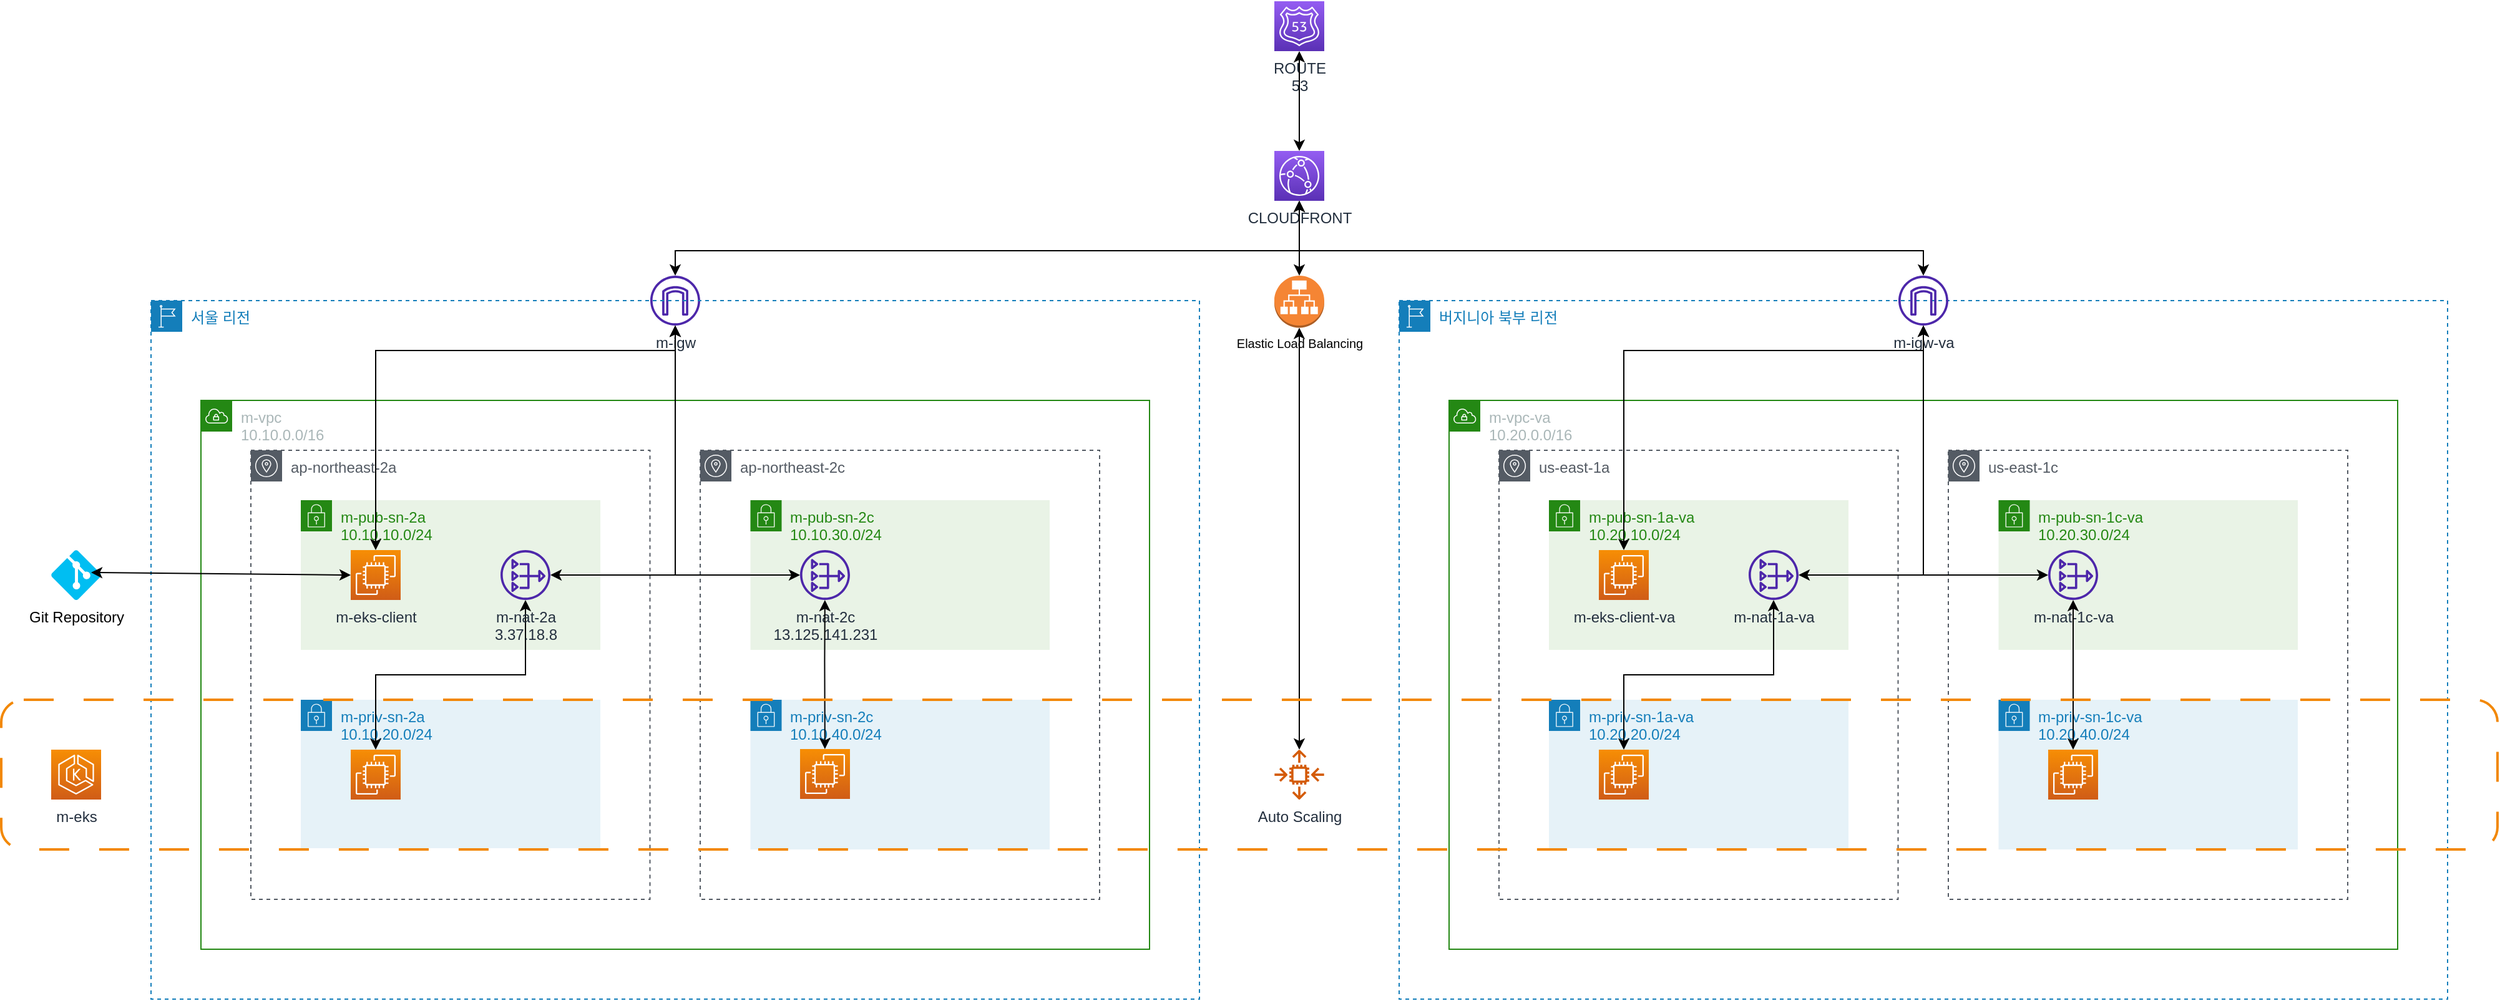 <mxfile version="20.8.20" type="github">
  <diagram id="Ht1M8jgEwFfnCIfOTk4-" name="Page-1">
    <mxGraphModel dx="2574" dy="1116" grid="1" gridSize="10" guides="1" tooltips="1" connect="1" arrows="1" fold="1" page="1" pageScale="1" pageWidth="500" pageHeight="80" math="0" shadow="0">
      <root>
        <mxCell id="0" />
        <mxCell id="1" parent="0" />
        <mxCell id="S6HyDGeCNXITSf1lsvY5-18" value="m-igw" style="sketch=0;outlineConnect=0;fontColor=#232F3E;gradientColor=none;fillColor=#4D27AA;strokeColor=none;dashed=0;verticalLabelPosition=bottom;verticalAlign=top;align=center;html=1;fontSize=12;fontStyle=0;aspect=fixed;pointerEvents=1;shape=mxgraph.aws4.internet_gateway;" parent="1" vertex="1">
          <mxGeometry x="520" y="220" width="40" height="40" as="geometry" />
        </mxCell>
        <mxCell id="-kjZyVQrHDy4FyDlELMd-82" value="ROUTE &lt;br&gt;53" style="sketch=0;points=[[0,0,0],[0.25,0,0],[0.5,0,0],[0.75,0,0],[1,0,0],[0,1,0],[0.25,1,0],[0.5,1,0],[0.75,1,0],[1,1,0],[0,0.25,0],[0,0.5,0],[0,0.75,0],[1,0.25,0],[1,0.5,0],[1,0.75,0]];outlineConnect=0;fontColor=#232F3E;gradientColor=#945DF2;gradientDirection=north;fillColor=#5A30B5;strokeColor=#ffffff;dashed=0;verticalLabelPosition=bottom;verticalAlign=top;align=center;html=1;fontSize=12;fontStyle=0;aspect=fixed;shape=mxgraph.aws4.resourceIcon;resIcon=mxgraph.aws4.route_53;" parent="1" vertex="1">
          <mxGeometry x="1020" width="40" height="40" as="geometry" />
        </mxCell>
        <mxCell id="-kjZyVQrHDy4FyDlELMd-83" value="CLOUDFRONT" style="sketch=0;points=[[0,0,0],[0.25,0,0],[0.5,0,0],[0.75,0,0],[1,0,0],[0,1,0],[0.25,1,0],[0.5,1,0],[0.75,1,0],[1,1,0],[0,0.25,0],[0,0.5,0],[0,0.75,0],[1,0.25,0],[1,0.5,0],[1,0.75,0]];outlineConnect=0;fontColor=#232F3E;gradientColor=#945DF2;gradientDirection=north;fillColor=#5A30B5;strokeColor=#ffffff;dashed=0;verticalLabelPosition=bottom;verticalAlign=top;align=center;html=1;fontSize=12;fontStyle=0;aspect=fixed;shape=mxgraph.aws4.resourceIcon;resIcon=mxgraph.aws4.cloudfront;" parent="1" vertex="1">
          <mxGeometry x="1020" y="119.97" width="40" height="40" as="geometry" />
        </mxCell>
        <mxCell id="-kjZyVQrHDy4FyDlELMd-84" value="" style="endArrow=classic;html=1;rounded=0;exitX=0.5;exitY=0;exitDx=0;exitDy=0;exitPerimeter=0;startArrow=classic;startFill=1;endFill=1;" parent="1" source="-kjZyVQrHDy4FyDlELMd-83" target="-kjZyVQrHDy4FyDlELMd-82" edge="1">
          <mxGeometry width="50" height="50" relative="1" as="geometry">
            <mxPoint x="1100" y="300" as="sourcePoint" />
            <mxPoint x="1100" y="200" as="targetPoint" />
          </mxGeometry>
        </mxCell>
        <mxCell id="Wk5UCBcTVKd0Tti-F2Iz-1" value="" style="endArrow=classic;startArrow=classic;html=1;rounded=0;entryX=0.5;entryY=1;entryDx=0;entryDy=0;entryPerimeter=0;" parent="1" source="S6HyDGeCNXITSf1lsvY5-18" target="-kjZyVQrHDy4FyDlELMd-83" edge="1">
          <mxGeometry width="50" height="50" relative="1" as="geometry">
            <mxPoint x="1100" y="450" as="sourcePoint" />
            <mxPoint x="1150" y="400" as="targetPoint" />
            <Array as="points">
              <mxPoint x="540" y="200" />
              <mxPoint x="1040" y="200" />
            </Array>
          </mxGeometry>
        </mxCell>
        <mxCell id="Wk5UCBcTVKd0Tti-F2Iz-2" value="" style="endArrow=classic;startArrow=classic;html=1;rounded=0;exitX=0.5;exitY=1;exitDx=0;exitDy=0;exitPerimeter=0;" parent="1" source="-kjZyVQrHDy4FyDlELMd-83" target="ZEOZU6cHf9Xsqpg2laXT-35" edge="1">
          <mxGeometry width="50" height="50" relative="1" as="geometry">
            <mxPoint x="1100" y="400" as="sourcePoint" />
            <mxPoint x="1150" y="400" as="targetPoint" />
            <Array as="points">
              <mxPoint x="1040" y="200" />
              <mxPoint x="1540" y="200" />
            </Array>
          </mxGeometry>
        </mxCell>
        <mxCell id="xhXk2Su8LS-yFUHmg_le-11" value="" style="group" parent="1" vertex="1" connectable="0">
          <mxGeometry x="120" y="240" width="1880" height="560" as="geometry" />
        </mxCell>
        <mxCell id="S6HyDGeCNXITSf1lsvY5-46" value="서울 리전" style="points=[[0,0],[0.25,0],[0.5,0],[0.75,0],[1,0],[1,0.25],[1,0.5],[1,0.75],[1,1],[0.75,1],[0.5,1],[0.25,1],[0,1],[0,0.75],[0,0.5],[0,0.25]];outlineConnect=0;gradientColor=none;html=1;whiteSpace=wrap;fontSize=12;fontStyle=0;container=0;pointerEvents=0;collapsible=0;recursiveResize=0;shape=mxgraph.aws4.group;grIcon=mxgraph.aws4.group_region;strokeColor=#147EBA;fillColor=none;verticalAlign=top;align=left;spacingLeft=30;fontColor=#147EBA;dashed=1;" parent="xhXk2Su8LS-yFUHmg_le-11" vertex="1">
          <mxGeometry width="840" height="560" as="geometry" />
        </mxCell>
        <mxCell id="xhXk2Su8LS-yFUHmg_le-5" value="" style="group" parent="xhXk2Su8LS-yFUHmg_le-11" vertex="1" connectable="0">
          <mxGeometry x="40" y="80" width="1840" height="440" as="geometry" />
        </mxCell>
        <mxCell id="ZEOZU6cHf9Xsqpg2laXT-9" value="m-vpc&lt;br&gt;10.10.0.0/16" style="points=[[0,0],[0.25,0],[0.5,0],[0.75,0],[1,0],[1,0.25],[1,0.5],[1,0.75],[1,1],[0.75,1],[0.5,1],[0.25,1],[0,1],[0,0.75],[0,0.5],[0,0.25]];outlineConnect=0;gradientColor=none;html=1;whiteSpace=wrap;fontSize=12;fontStyle=0;container=0;pointerEvents=0;collapsible=0;recursiveResize=0;shape=mxgraph.aws4.group;grIcon=mxgraph.aws4.group_vpc;strokeColor=#248814;fillColor=none;verticalAlign=top;align=left;spacingLeft=30;fontColor=#AAB7B8;dashed=0;" parent="xhXk2Su8LS-yFUHmg_le-5" vertex="1">
          <mxGeometry width="760" height="440" as="geometry" />
        </mxCell>
        <mxCell id="ZEOZU6cHf9Xsqpg2laXT-12" value="ap-northeast-2a" style="sketch=0;outlineConnect=0;gradientColor=none;html=1;whiteSpace=wrap;fontSize=12;fontStyle=0;shape=mxgraph.aws4.group;grIcon=mxgraph.aws4.group_availability_zone;strokeColor=#545B64;fillColor=none;verticalAlign=top;align=left;spacingLeft=30;fontColor=#545B64;dashed=1;movable=1;resizable=1;rotatable=1;deletable=1;editable=1;connectable=1;" parent="xhXk2Su8LS-yFUHmg_le-5" vertex="1">
          <mxGeometry x="40" y="40" width="319.75" height="360" as="geometry" />
        </mxCell>
        <mxCell id="ZEOZU6cHf9Xsqpg2laXT-19" value="m-pub-sn-2a&lt;br&gt;10.10.10.0/24" style="points=[[0,0],[0.25,0],[0.5,0],[0.75,0],[1,0],[1,0.25],[1,0.5],[1,0.75],[1,1],[0.75,1],[0.5,1],[0.25,1],[0,1],[0,0.75],[0,0.5],[0,0.25]];outlineConnect=0;gradientColor=none;html=1;whiteSpace=wrap;fontSize=12;fontStyle=0;container=1;pointerEvents=0;collapsible=0;recursiveResize=0;shape=mxgraph.aws4.group;grIcon=mxgraph.aws4.group_security_group;grStroke=0;strokeColor=#248814;fillColor=#E9F3E6;verticalAlign=top;align=left;spacingLeft=30;fontColor=#248814;dashed=0;" parent="xhXk2Su8LS-yFUHmg_le-5" vertex="1">
          <mxGeometry x="80" y="80" width="240" height="120" as="geometry" />
        </mxCell>
        <mxCell id="ZEOZU6cHf9Xsqpg2laXT-21" value="m-priv-sn-2a&lt;br&gt;10.10.20.0/24" style="points=[[0,0],[0.25,0],[0.5,0],[0.75,0],[1,0],[1,0.25],[1,0.5],[1,0.75],[1,1],[0.75,1],[0.5,1],[0.25,1],[0,1],[0,0.75],[0,0.5],[0,0.25]];outlineConnect=0;gradientColor=none;html=1;whiteSpace=wrap;fontSize=12;fontStyle=0;container=1;pointerEvents=0;collapsible=0;recursiveResize=0;shape=mxgraph.aws4.group;grIcon=mxgraph.aws4.group_security_group;grStroke=0;strokeColor=#147EBA;fillColor=#E6F2F8;verticalAlign=top;align=left;spacingLeft=30;fontColor=#147EBA;dashed=0;" parent="xhXk2Su8LS-yFUHmg_le-5" vertex="1">
          <mxGeometry x="80" y="240" width="240" height="119" as="geometry" />
        </mxCell>
        <mxCell id="ZEOZU6cHf9Xsqpg2laXT-16" value="ap-northeast-2c" style="sketch=0;outlineConnect=0;gradientColor=none;html=1;whiteSpace=wrap;fontSize=12;fontStyle=0;shape=mxgraph.aws4.group;grIcon=mxgraph.aws4.group_availability_zone;strokeColor=#545B64;fillColor=none;verticalAlign=top;align=left;spacingLeft=30;fontColor=#545B64;dashed=1;movable=1;resizable=1;rotatable=1;deletable=1;editable=1;connectable=1;" parent="xhXk2Su8LS-yFUHmg_le-5" vertex="1">
          <mxGeometry x="400" y="40" width="320" height="360" as="geometry" />
        </mxCell>
        <mxCell id="ZEOZU6cHf9Xsqpg2laXT-23" value="m-priv-sn-2c&lt;br&gt;10.10.40.0/24" style="points=[[0,0],[0.25,0],[0.5,0],[0.75,0],[1,0],[1,0.25],[1,0.5],[1,0.75],[1,1],[0.75,1],[0.5,1],[0.25,1],[0,1],[0,0.75],[0,0.5],[0,0.25]];outlineConnect=0;gradientColor=none;html=1;whiteSpace=wrap;fontSize=12;fontStyle=0;container=1;pointerEvents=0;collapsible=0;recursiveResize=0;shape=mxgraph.aws4.group;grIcon=mxgraph.aws4.group_security_group;grStroke=0;strokeColor=#147EBA;fillColor=#E6F2F8;verticalAlign=top;align=left;spacingLeft=30;fontColor=#147EBA;dashed=0;" parent="xhXk2Su8LS-yFUHmg_le-5" vertex="1">
          <mxGeometry x="440.25" y="240" width="239.75" height="120" as="geometry" />
        </mxCell>
        <mxCell id="S6HyDGeCNXITSf1lsvY5-36" value="m-pub-sn-2c&lt;br&gt;10.10.30.0/24" style="points=[[0,0],[0.25,0],[0.5,0],[0.75,0],[1,0],[1,0.25],[1,0.5],[1,0.75],[1,1],[0.75,1],[0.5,1],[0.25,1],[0,1],[0,0.75],[0,0.5],[0,0.25]];outlineConnect=0;gradientColor=none;html=1;whiteSpace=wrap;fontSize=12;fontStyle=0;container=1;pointerEvents=0;collapsible=0;recursiveResize=0;shape=mxgraph.aws4.group;grIcon=mxgraph.aws4.group_security_group;grStroke=0;strokeColor=#248814;fillColor=#E9F3E6;verticalAlign=top;align=left;spacingLeft=30;fontColor=#248814;dashed=0;" parent="xhXk2Su8LS-yFUHmg_le-5" vertex="1">
          <mxGeometry x="440.25" y="80" width="239.75" height="120" as="geometry" />
        </mxCell>
        <mxCell id="xhXk2Su8LS-yFUHmg_le-36" value="" style="endArrow=classic;startArrow=classic;html=1;rounded=0;fontSize=10;fontColor=#000000;" parent="xhXk2Su8LS-yFUHmg_le-5" source="xhXk2Su8LS-yFUHmg_le-29" target="ZEOZU6cHf9Xsqpg2laXT-28" edge="1">
          <mxGeometry width="50" height="50" relative="1" as="geometry">
            <mxPoint x="530" y="180" as="sourcePoint" />
            <mxPoint x="580" y="130" as="targetPoint" />
            <Array as="points">
              <mxPoint x="140" y="220" />
              <mxPoint x="260" y="220" />
            </Array>
          </mxGeometry>
        </mxCell>
        <mxCell id="xhXk2Su8LS-yFUHmg_le-29" value="" style="sketch=0;points=[[0,0,0],[0.25,0,0],[0.5,0,0],[0.75,0,0],[1,0,0],[0,1,0],[0.25,1,0],[0.5,1,0],[0.75,1,0],[1,1,0],[0,0.25,0],[0,0.5,0],[0,0.75,0],[1,0.25,0],[1,0.5,0],[1,0.75,0]];outlineConnect=0;fontColor=#232F3E;gradientColor=#F78E04;gradientDirection=north;fillColor=#D05C17;strokeColor=#ffffff;dashed=0;verticalLabelPosition=bottom;verticalAlign=top;align=center;html=1;fontSize=12;fontStyle=0;aspect=fixed;shape=mxgraph.aws4.resourceIcon;resIcon=mxgraph.aws4.ec2;" parent="xhXk2Su8LS-yFUHmg_le-5" vertex="1">
          <mxGeometry x="120" y="280" width="40" height="40" as="geometry" />
        </mxCell>
        <mxCell id="xhXk2Su8LS-yFUHmg_le-30" value="" style="sketch=0;points=[[0,0,0],[0.25,0,0],[0.5,0,0],[0.75,0,0],[1,0,0],[0,1,0],[0.25,1,0],[0.5,1,0],[0.75,1,0],[1,1,0],[0,0.25,0],[0,0.5,0],[0,0.75,0],[1,0.25,0],[1,0.5,0],[1,0.75,0]];outlineConnect=0;fontColor=#232F3E;gradientColor=#F78E04;gradientDirection=north;fillColor=#D05C17;strokeColor=#ffffff;dashed=0;verticalLabelPosition=bottom;verticalAlign=top;align=center;html=1;fontSize=12;fontStyle=0;aspect=fixed;shape=mxgraph.aws4.resourceIcon;resIcon=mxgraph.aws4.ec2;" parent="xhXk2Su8LS-yFUHmg_le-5" vertex="1">
          <mxGeometry x="480" y="279.5" width="40" height="40" as="geometry" />
        </mxCell>
        <mxCell id="S6HyDGeCNXITSf1lsvY5-37" value="m-nat-2c&lt;br&gt;13.125.141.231" style="sketch=0;outlineConnect=0;fontColor=#232F3E;gradientColor=none;fillColor=#4D27AA;strokeColor=none;dashed=0;verticalLabelPosition=bottom;verticalAlign=top;align=center;html=1;fontSize=12;fontStyle=0;aspect=fixed;pointerEvents=1;shape=mxgraph.aws4.nat_gateway;labelBackgroundColor=none;" parent="xhXk2Su8LS-yFUHmg_le-5" vertex="1">
          <mxGeometry x="480" y="120" width="40" height="40" as="geometry" />
        </mxCell>
        <mxCell id="xhXk2Su8LS-yFUHmg_le-38" value="" style="endArrow=classic;startArrow=classic;html=1;rounded=0;fontSize=10;fontColor=#000000;" parent="xhXk2Su8LS-yFUHmg_le-5" source="xhXk2Su8LS-yFUHmg_le-30" target="S6HyDGeCNXITSf1lsvY5-37" edge="1">
          <mxGeometry width="50" height="50" relative="1" as="geometry">
            <mxPoint x="499.7" y="279.5" as="sourcePoint" />
            <mxPoint x="499.7" y="159.5" as="targetPoint" />
            <Array as="points">
              <mxPoint x="499.7" y="209.5" />
            </Array>
          </mxGeometry>
        </mxCell>
        <mxCell id="xhXk2Su8LS-yFUHmg_le-45" value="m-eks-client" style="sketch=0;points=[[0,0,0],[0.25,0,0],[0.5,0,0],[0.75,0,0],[1,0,0],[0,1,0],[0.25,1,0],[0.5,1,0],[0.75,1,0],[1,1,0],[0,0.25,0],[0,0.5,0],[0,0.75,0],[1,0.25,0],[1,0.5,0],[1,0.75,0]];outlineConnect=0;fontColor=#232F3E;gradientColor=#F78E04;gradientDirection=north;fillColor=#D05C17;strokeColor=#ffffff;dashed=0;verticalLabelPosition=bottom;verticalAlign=top;align=center;html=1;fontSize=12;fontStyle=0;aspect=fixed;shape=mxgraph.aws4.resourceIcon;resIcon=mxgraph.aws4.ec2;rounded=1;dashPattern=12 12;labelBackgroundColor=none;strokeWidth=2;" parent="xhXk2Su8LS-yFUHmg_le-5" vertex="1">
          <mxGeometry x="120" y="120" width="40" height="40" as="geometry" />
        </mxCell>
        <mxCell id="ZEOZU6cHf9Xsqpg2laXT-28" value="m-nat-2a&lt;br&gt;3.37.18.8" style="sketch=0;outlineConnect=0;fontColor=#232F3E;gradientColor=none;fillColor=#4D27AA;strokeColor=none;dashed=0;verticalLabelPosition=bottom;verticalAlign=top;align=center;html=1;fontSize=12;fontStyle=0;aspect=fixed;pointerEvents=1;shape=mxgraph.aws4.nat_gateway;labelBackgroundColor=none;" parent="xhXk2Su8LS-yFUHmg_le-5" vertex="1">
          <mxGeometry x="240" y="120" width="40" height="40" as="geometry" />
        </mxCell>
        <mxCell id="xhXk2Su8LS-yFUHmg_le-13" value="" style="group" parent="1" vertex="1" connectable="0">
          <mxGeometry x="1120" y="240" width="840" height="560" as="geometry" />
        </mxCell>
        <mxCell id="xhXk2Su8LS-yFUHmg_le-14" value="버지니아 북부 리전" style="points=[[0,0],[0.25,0],[0.5,0],[0.75,0],[1,0],[1,0.25],[1,0.5],[1,0.75],[1,1],[0.75,1],[0.5,1],[0.25,1],[0,1],[0,0.75],[0,0.5],[0,0.25]];outlineConnect=0;gradientColor=none;html=1;whiteSpace=wrap;fontSize=12;fontStyle=0;container=0;pointerEvents=0;collapsible=0;recursiveResize=0;shape=mxgraph.aws4.group;grIcon=mxgraph.aws4.group_region;strokeColor=#147EBA;fillColor=none;verticalAlign=top;align=left;spacingLeft=30;fontColor=#147EBA;dashed=1;" parent="xhXk2Su8LS-yFUHmg_le-13" vertex="1">
          <mxGeometry width="840" height="560" as="geometry" />
        </mxCell>
        <mxCell id="xhXk2Su8LS-yFUHmg_le-15" value="" style="group" parent="xhXk2Su8LS-yFUHmg_le-13" vertex="1" connectable="0">
          <mxGeometry x="40" y="80" width="760" height="440" as="geometry" />
        </mxCell>
        <mxCell id="xhXk2Su8LS-yFUHmg_le-16" value="m-vpc-va&lt;br&gt;10.20.0.0/16" style="points=[[0,0],[0.25,0],[0.5,0],[0.75,0],[1,0],[1,0.25],[1,0.5],[1,0.75],[1,1],[0.75,1],[0.5,1],[0.25,1],[0,1],[0,0.75],[0,0.5],[0,0.25]];outlineConnect=0;gradientColor=none;html=1;whiteSpace=wrap;fontSize=12;fontStyle=0;container=0;pointerEvents=0;collapsible=0;recursiveResize=0;shape=mxgraph.aws4.group;grIcon=mxgraph.aws4.group_vpc;strokeColor=#248814;fillColor=none;verticalAlign=top;align=left;spacingLeft=30;fontColor=#AAB7B8;dashed=0;" parent="xhXk2Su8LS-yFUHmg_le-15" vertex="1">
          <mxGeometry width="760" height="440" as="geometry" />
        </mxCell>
        <mxCell id="xhXk2Su8LS-yFUHmg_le-17" value="us-east-1a" style="sketch=0;outlineConnect=0;gradientColor=none;html=1;whiteSpace=wrap;fontSize=12;fontStyle=0;shape=mxgraph.aws4.group;grIcon=mxgraph.aws4.group_availability_zone;strokeColor=#545B64;fillColor=none;verticalAlign=top;align=left;spacingLeft=30;fontColor=#545B64;dashed=1;movable=1;resizable=1;rotatable=1;deletable=1;editable=1;connectable=1;" parent="xhXk2Su8LS-yFUHmg_le-15" vertex="1">
          <mxGeometry x="40" y="40" width="319.75" height="360" as="geometry" />
        </mxCell>
        <mxCell id="xhXk2Su8LS-yFUHmg_le-18" value="m-pub-sn-1a-va&lt;br&gt;10.20.10.0/24" style="points=[[0,0],[0.25,0],[0.5,0],[0.75,0],[1,0],[1,0.25],[1,0.5],[1,0.75],[1,1],[0.75,1],[0.5,1],[0.25,1],[0,1],[0,0.75],[0,0.5],[0,0.25]];outlineConnect=0;gradientColor=none;html=1;whiteSpace=wrap;fontSize=12;fontStyle=0;container=1;pointerEvents=0;collapsible=0;recursiveResize=0;shape=mxgraph.aws4.group;grIcon=mxgraph.aws4.group_security_group;grStroke=0;strokeColor=#248814;fillColor=#E9F3E6;verticalAlign=top;align=left;spacingLeft=30;fontColor=#248814;dashed=0;" parent="xhXk2Su8LS-yFUHmg_le-15" vertex="1">
          <mxGeometry x="80" y="80" width="240" height="120" as="geometry" />
        </mxCell>
        <mxCell id="xhXk2Su8LS-yFUHmg_le-20" value="m-priv-sn-1a-va&lt;br&gt;10.20.20.0/24" style="points=[[0,0],[0.25,0],[0.5,0],[0.75,0],[1,0],[1,0.25],[1,0.5],[1,0.75],[1,1],[0.75,1],[0.5,1],[0.25,1],[0,1],[0,0.75],[0,0.5],[0,0.25]];outlineConnect=0;gradientColor=none;html=1;whiteSpace=wrap;fontSize=12;fontStyle=0;container=1;pointerEvents=0;collapsible=0;recursiveResize=0;shape=mxgraph.aws4.group;grIcon=mxgraph.aws4.group_security_group;grStroke=0;strokeColor=#147EBA;fillColor=#E6F2F8;verticalAlign=top;align=left;spacingLeft=30;fontColor=#147EBA;dashed=0;" parent="xhXk2Su8LS-yFUHmg_le-15" vertex="1">
          <mxGeometry x="80" y="240" width="240" height="119" as="geometry" />
        </mxCell>
        <mxCell id="xhXk2Su8LS-yFUHmg_le-21" value="us-east-1c" style="sketch=0;outlineConnect=0;gradientColor=none;html=1;whiteSpace=wrap;fontSize=12;fontStyle=0;shape=mxgraph.aws4.group;grIcon=mxgraph.aws4.group_availability_zone;strokeColor=#545B64;fillColor=none;verticalAlign=top;align=left;spacingLeft=30;fontColor=#545B64;dashed=1;movable=1;resizable=1;rotatable=1;deletable=1;editable=1;connectable=1;" parent="xhXk2Su8LS-yFUHmg_le-15" vertex="1">
          <mxGeometry x="400" y="40" width="320" height="360" as="geometry" />
        </mxCell>
        <mxCell id="xhXk2Su8LS-yFUHmg_le-22" value="m-priv-sn-1c-va&lt;br&gt;10.20.40.0/24" style="points=[[0,0],[0.25,0],[0.5,0],[0.75,0],[1,0],[1,0.25],[1,0.5],[1,0.75],[1,1],[0.75,1],[0.5,1],[0.25,1],[0,1],[0,0.75],[0,0.5],[0,0.25]];outlineConnect=0;gradientColor=none;html=1;whiteSpace=wrap;fontSize=12;fontStyle=0;container=1;pointerEvents=0;collapsible=0;recursiveResize=0;shape=mxgraph.aws4.group;grIcon=mxgraph.aws4.group_security_group;grStroke=0;strokeColor=#147EBA;fillColor=#E6F2F8;verticalAlign=top;align=left;spacingLeft=30;fontColor=#147EBA;dashed=0;" parent="xhXk2Su8LS-yFUHmg_le-15" vertex="1">
          <mxGeometry x="440.25" y="240" width="239.75" height="120" as="geometry" />
        </mxCell>
        <mxCell id="xhXk2Su8LS-yFUHmg_le-23" value="m-pub-sn-1c-va&lt;br&gt;10.20.30.0/24" style="points=[[0,0],[0.25,0],[0.5,0],[0.75,0],[1,0],[1,0.25],[1,0.5],[1,0.75],[1,1],[0.75,1],[0.5,1],[0.25,1],[0,1],[0,0.75],[0,0.5],[0,0.25]];outlineConnect=0;gradientColor=none;html=1;whiteSpace=wrap;fontSize=12;fontStyle=0;container=1;pointerEvents=0;collapsible=0;recursiveResize=0;shape=mxgraph.aws4.group;grIcon=mxgraph.aws4.group_security_group;grStroke=0;strokeColor=#248814;fillColor=#E9F3E6;verticalAlign=top;align=left;spacingLeft=30;fontColor=#248814;dashed=0;" parent="xhXk2Su8LS-yFUHmg_le-15" vertex="1">
          <mxGeometry x="440.25" y="80" width="239.75" height="120" as="geometry" />
        </mxCell>
        <mxCell id="xhXk2Su8LS-yFUHmg_le-24" value="m-nat-1c-va" style="sketch=0;outlineConnect=0;fontColor=#232F3E;gradientColor=none;fillColor=#4D27AA;strokeColor=none;dashed=0;verticalLabelPosition=bottom;verticalAlign=top;align=center;html=1;fontSize=12;fontStyle=0;aspect=fixed;pointerEvents=1;shape=mxgraph.aws4.nat_gateway;" parent="xhXk2Su8LS-yFUHmg_le-15" vertex="1">
          <mxGeometry x="480" y="120" width="40" height="40" as="geometry" />
        </mxCell>
        <mxCell id="xhXk2Su8LS-yFUHmg_le-31" value="" style="sketch=0;points=[[0,0,0],[0.25,0,0],[0.5,0,0],[0.75,0,0],[1,0,0],[0,1,0],[0.25,1,0],[0.5,1,0],[0.75,1,0],[1,1,0],[0,0.25,0],[0,0.5,0],[0,0.75,0],[1,0.25,0],[1,0.5,0],[1,0.75,0]];outlineConnect=0;fontColor=#232F3E;gradientColor=#F78E04;gradientDirection=north;fillColor=#D05C17;strokeColor=#ffffff;dashed=0;verticalLabelPosition=bottom;verticalAlign=top;align=center;html=1;fontSize=12;fontStyle=0;aspect=fixed;shape=mxgraph.aws4.resourceIcon;resIcon=mxgraph.aws4.ec2;" parent="xhXk2Su8LS-yFUHmg_le-15" vertex="1">
          <mxGeometry x="120" y="280" width="40" height="40" as="geometry" />
        </mxCell>
        <mxCell id="xhXk2Su8LS-yFUHmg_le-32" value="" style="sketch=0;points=[[0,0,0],[0.25,0,0],[0.5,0,0],[0.75,0,0],[1,0,0],[0,1,0],[0.25,1,0],[0.5,1,0],[0.75,1,0],[1,1,0],[0,0.25,0],[0,0.5,0],[0,0.75,0],[1,0.25,0],[1,0.5,0],[1,0.75,0]];outlineConnect=0;fontColor=#232F3E;gradientColor=#F78E04;gradientDirection=north;fillColor=#D05C17;strokeColor=#ffffff;dashed=0;verticalLabelPosition=bottom;verticalAlign=top;align=center;html=1;fontSize=12;fontStyle=0;aspect=fixed;shape=mxgraph.aws4.resourceIcon;resIcon=mxgraph.aws4.ec2;" parent="xhXk2Su8LS-yFUHmg_le-15" vertex="1">
          <mxGeometry x="480" y="280" width="40" height="40" as="geometry" />
        </mxCell>
        <mxCell id="xhXk2Su8LS-yFUHmg_le-39" value="" style="endArrow=classic;startArrow=classic;html=1;rounded=0;fontSize=10;fontColor=#000000;exitX=0.5;exitY=0;exitDx=0;exitDy=0;exitPerimeter=0;" parent="xhXk2Su8LS-yFUHmg_le-15" source="xhXk2Su8LS-yFUHmg_le-31" target="xhXk2Su8LS-yFUHmg_le-19" edge="1">
          <mxGeometry width="50" height="50" relative="1" as="geometry">
            <mxPoint x="80" y="270" as="sourcePoint" />
            <mxPoint x="80" y="150" as="targetPoint" />
            <Array as="points">
              <mxPoint x="140" y="220" />
              <mxPoint x="260" y="220" />
            </Array>
          </mxGeometry>
        </mxCell>
        <mxCell id="xhXk2Su8LS-yFUHmg_le-40" value="" style="endArrow=classic;startArrow=classic;html=1;rounded=0;fontSize=10;fontColor=#000000;" parent="xhXk2Su8LS-yFUHmg_le-15" source="xhXk2Su8LS-yFUHmg_le-32" target="xhXk2Su8LS-yFUHmg_le-24" edge="1">
          <mxGeometry width="50" height="50" relative="1" as="geometry">
            <mxPoint x="500" y="280" as="sourcePoint" />
            <mxPoint x="499.7" y="170" as="targetPoint" />
            <Array as="points" />
          </mxGeometry>
        </mxCell>
        <mxCell id="xhXk2Su8LS-yFUHmg_le-19" value="m-nat-1a-va" style="sketch=0;outlineConnect=0;fontColor=#232F3E;gradientColor=none;fillColor=#4D27AA;strokeColor=none;dashed=0;verticalLabelPosition=bottom;verticalAlign=top;align=center;html=1;fontSize=12;fontStyle=0;aspect=fixed;pointerEvents=1;shape=mxgraph.aws4.nat_gateway;" parent="xhXk2Su8LS-yFUHmg_le-15" vertex="1">
          <mxGeometry x="240" y="120" width="40" height="40" as="geometry" />
        </mxCell>
        <mxCell id="_HjnPCFLrv-jrtHSUNrY-5" value="m-eks-client-va" style="sketch=0;points=[[0,0,0],[0.25,0,0],[0.5,0,0],[0.75,0,0],[1,0,0],[0,1,0],[0.25,1,0],[0.5,1,0],[0.75,1,0],[1,1,0],[0,0.25,0],[0,0.5,0],[0,0.75,0],[1,0.25,0],[1,0.5,0],[1,0.75,0]];outlineConnect=0;fontColor=#232F3E;gradientColor=#F78E04;gradientDirection=north;fillColor=#D05C17;strokeColor=#ffffff;dashed=0;verticalLabelPosition=bottom;verticalAlign=top;align=center;html=1;fontSize=12;fontStyle=0;aspect=fixed;shape=mxgraph.aws4.resourceIcon;resIcon=mxgraph.aws4.ec2;rounded=1;dashPattern=12 12;labelBackgroundColor=none;strokeWidth=2;" vertex="1" parent="xhXk2Su8LS-yFUHmg_le-15">
          <mxGeometry x="120" y="120" width="40" height="40" as="geometry" />
        </mxCell>
        <mxCell id="xhXk2Su8LS-yFUHmg_le-25" value="" style="endArrow=classic;startArrow=classic;html=1;rounded=0;" parent="xhXk2Su8LS-yFUHmg_le-13" source="xhXk2Su8LS-yFUHmg_le-19" target="ZEOZU6cHf9Xsqpg2laXT-35" edge="1">
          <mxGeometry width="50" height="50" relative="1" as="geometry">
            <mxPoint x="590" y="220" as="sourcePoint" />
            <mxPoint x="640" y="170" as="targetPoint" />
            <Array as="points">
              <mxPoint x="420" y="220" />
            </Array>
          </mxGeometry>
        </mxCell>
        <mxCell id="xhXk2Su8LS-yFUHmg_le-26" value="" style="endArrow=classic;startArrow=classic;html=1;rounded=0;" parent="xhXk2Su8LS-yFUHmg_le-13" source="xhXk2Su8LS-yFUHmg_le-24" target="ZEOZU6cHf9Xsqpg2laXT-35" edge="1">
          <mxGeometry width="50" height="50" relative="1" as="geometry">
            <mxPoint x="590" y="150" as="sourcePoint" />
            <mxPoint x="640" y="100" as="targetPoint" />
            <Array as="points">
              <mxPoint x="420" y="220" />
            </Array>
          </mxGeometry>
        </mxCell>
        <mxCell id="ZEOZU6cHf9Xsqpg2laXT-35" value="m-igw-va" style="sketch=0;outlineConnect=0;fontColor=#232F3E;gradientColor=none;fillColor=#4D27AA;strokeColor=none;dashed=0;verticalLabelPosition=bottom;verticalAlign=top;align=center;html=1;fontSize=12;fontStyle=0;aspect=fixed;pointerEvents=1;shape=mxgraph.aws4.internet_gateway;" parent="xhXk2Su8LS-yFUHmg_le-13" vertex="1">
          <mxGeometry x="400" y="-20" width="40" height="40" as="geometry" />
        </mxCell>
        <mxCell id="_HjnPCFLrv-jrtHSUNrY-6" value="" style="endArrow=classic;startArrow=classic;html=1;rounded=0;" edge="1" parent="xhXk2Su8LS-yFUHmg_le-13" source="_HjnPCFLrv-jrtHSUNrY-5" target="ZEOZU6cHf9Xsqpg2laXT-35">
          <mxGeometry width="50" height="50" relative="1" as="geometry">
            <mxPoint x="210" y="140" as="sourcePoint" />
            <mxPoint x="260" y="90" as="targetPoint" />
            <Array as="points">
              <mxPoint x="180" y="40" />
              <mxPoint x="420" y="40" />
            </Array>
          </mxGeometry>
        </mxCell>
        <mxCell id="xhXk2Su8LS-yFUHmg_le-28" value="m-eks" style="sketch=0;points=[[0,0,0],[0.25,0,0],[0.5,0,0],[0.75,0,0],[1,0,0],[0,1,0],[0.25,1,0],[0.5,1,0],[0.75,1,0],[1,1,0],[0,0.25,0],[0,0.5,0],[0,0.75,0],[1,0.25,0],[1,0.5,0],[1,0.75,0]];outlineConnect=0;fontColor=#232F3E;gradientColor=#F78E04;gradientDirection=north;fillColor=#D05C17;strokeColor=#ffffff;dashed=0;verticalLabelPosition=bottom;verticalAlign=top;align=center;html=1;fontSize=12;fontStyle=0;aspect=fixed;shape=mxgraph.aws4.resourceIcon;resIcon=mxgraph.aws4.eks;" parent="1" vertex="1">
          <mxGeometry x="40" y="600" width="40" height="40" as="geometry" />
        </mxCell>
        <mxCell id="xhXk2Su8LS-yFUHmg_le-8" value="" style="endArrow=classic;startArrow=classic;html=1;rounded=0;entryX=0.5;entryY=1;entryDx=0;entryDy=0;entryPerimeter=0;" parent="1" source="S6HyDGeCNXITSf1lsvY5-37" target="S6HyDGeCNXITSf1lsvY5-18" edge="1">
          <mxGeometry width="50" height="50" relative="1" as="geometry">
            <mxPoint x="710" y="390" as="sourcePoint" />
            <mxPoint x="760" y="340" as="targetPoint" />
            <Array as="points">
              <mxPoint x="540" y="460" />
            </Array>
          </mxGeometry>
        </mxCell>
        <mxCell id="xhXk2Su8LS-yFUHmg_le-6" value="" style="endArrow=classic;startArrow=classic;html=1;rounded=0;" parent="1" source="ZEOZU6cHf9Xsqpg2laXT-28" target="S6HyDGeCNXITSf1lsvY5-18" edge="1">
          <mxGeometry width="50" height="50" relative="1" as="geometry">
            <mxPoint x="630" y="481.5" as="sourcePoint" />
            <mxPoint x="680" y="431.5" as="targetPoint" />
            <Array as="points">
              <mxPoint x="540" y="460" />
            </Array>
          </mxGeometry>
        </mxCell>
        <mxCell id="xhXk2Su8LS-yFUHmg_le-41" value="Auto Scaling" style="sketch=0;outlineConnect=0;fontColor=#232F3E;gradientColor=none;fillColor=#D45B07;strokeColor=none;dashed=0;verticalLabelPosition=bottom;verticalAlign=top;align=center;html=1;fontSize=12;fontStyle=0;aspect=fixed;pointerEvents=1;shape=mxgraph.aws4.auto_scaling2;rounded=1;dashPattern=12 12;strokeWidth=2;" parent="1" vertex="1">
          <mxGeometry x="1020" y="600" width="40" height="40" as="geometry" />
        </mxCell>
        <mxCell id="xhXk2Su8LS-yFUHmg_le-43" value="" style="endArrow=classic;startArrow=classic;html=1;rounded=0;fontSize=10;fontColor=#000000;entryX=0.5;entryY=0;entryDx=0;entryDy=0;entryPerimeter=0;" parent="1" source="-kjZyVQrHDy4FyDlELMd-83" target="xhXk2Su8LS-yFUHmg_le-42" edge="1">
          <mxGeometry width="50" height="50" relative="1" as="geometry">
            <mxPoint x="930" y="460" as="sourcePoint" />
            <mxPoint x="980" y="410" as="targetPoint" />
          </mxGeometry>
        </mxCell>
        <mxCell id="xhXk2Su8LS-yFUHmg_le-44" value="" style="endArrow=classic;startArrow=classic;html=1;rounded=0;fontSize=10;fontColor=#000000;" parent="1" source="xhXk2Su8LS-yFUHmg_le-41" target="xhXk2Su8LS-yFUHmg_le-42" edge="1">
          <mxGeometry width="50" height="50" relative="1" as="geometry">
            <mxPoint x="930" y="460" as="sourcePoint" />
            <mxPoint x="980" y="410" as="targetPoint" />
          </mxGeometry>
        </mxCell>
        <mxCell id="xhXk2Su8LS-yFUHmg_le-46" value="" style="endArrow=classic;startArrow=classic;html=1;rounded=0;fontSize=10;fontColor=#000000;" parent="1" source="xhXk2Su8LS-yFUHmg_le-45" edge="1">
          <mxGeometry width="50" height="50" relative="1" as="geometry">
            <mxPoint x="390" y="480" as="sourcePoint" />
            <mxPoint x="540" y="260" as="targetPoint" />
            <Array as="points">
              <mxPoint x="300" y="280" />
              <mxPoint x="540" y="280" />
            </Array>
          </mxGeometry>
        </mxCell>
        <mxCell id="vQQMjNpMQaHx_1Joub-j-1" value="Git Repository" style="verticalLabelPosition=bottom;html=1;verticalAlign=top;align=center;strokeColor=none;fillColor=#00BEF2;shape=mxgraph.azure.git_repository;aspect=fixed;" parent="1" vertex="1">
          <mxGeometry x="40" y="440" width="40" height="40" as="geometry" />
        </mxCell>
        <mxCell id="vQQMjNpMQaHx_1Joub-j-4" value="" style="endArrow=classic;startArrow=classic;html=1;rounded=0;entryX=0.8;entryY=0.45;entryDx=0;entryDy=0;entryPerimeter=0;exitX=0;exitY=0.5;exitDx=0;exitDy=0;exitPerimeter=0;" parent="1" source="xhXk2Su8LS-yFUHmg_le-45" target="vQQMjNpMQaHx_1Joub-j-1" edge="1">
          <mxGeometry width="50" height="50" relative="1" as="geometry">
            <mxPoint x="280" y="590" as="sourcePoint" />
            <mxPoint x="330" y="540" as="targetPoint" />
          </mxGeometry>
        </mxCell>
        <mxCell id="xhXk2Su8LS-yFUHmg_le-42" value="Elastic Load Balancing" style="outlineConnect=0;dashed=0;verticalLabelPosition=bottom;verticalAlign=top;align=center;html=1;shape=mxgraph.aws3.application_load_balancer;fillColor=#F58534;gradientColor=none;rounded=1;dashPattern=12 12;strokeColor=#F28806;strokeWidth=2;fontSize=10;fontColor=#000000;aspect=fixed;" parent="1" vertex="1">
          <mxGeometry x="1020" y="220" width="40" height="41.74" as="geometry" />
        </mxCell>
        <mxCell id="xhXk2Su8LS-yFUHmg_le-35" value="&amp;nbsp;" style="rounded=1;whiteSpace=wrap;html=1;dashed=1;dashPattern=12 12;fontSize=10;fillColor=none;strokeColor=#F28806;strokeWidth=2;" parent="1" vertex="1">
          <mxGeometry y="560" width="2000" height="120" as="geometry" />
        </mxCell>
      </root>
    </mxGraphModel>
  </diagram>
</mxfile>
